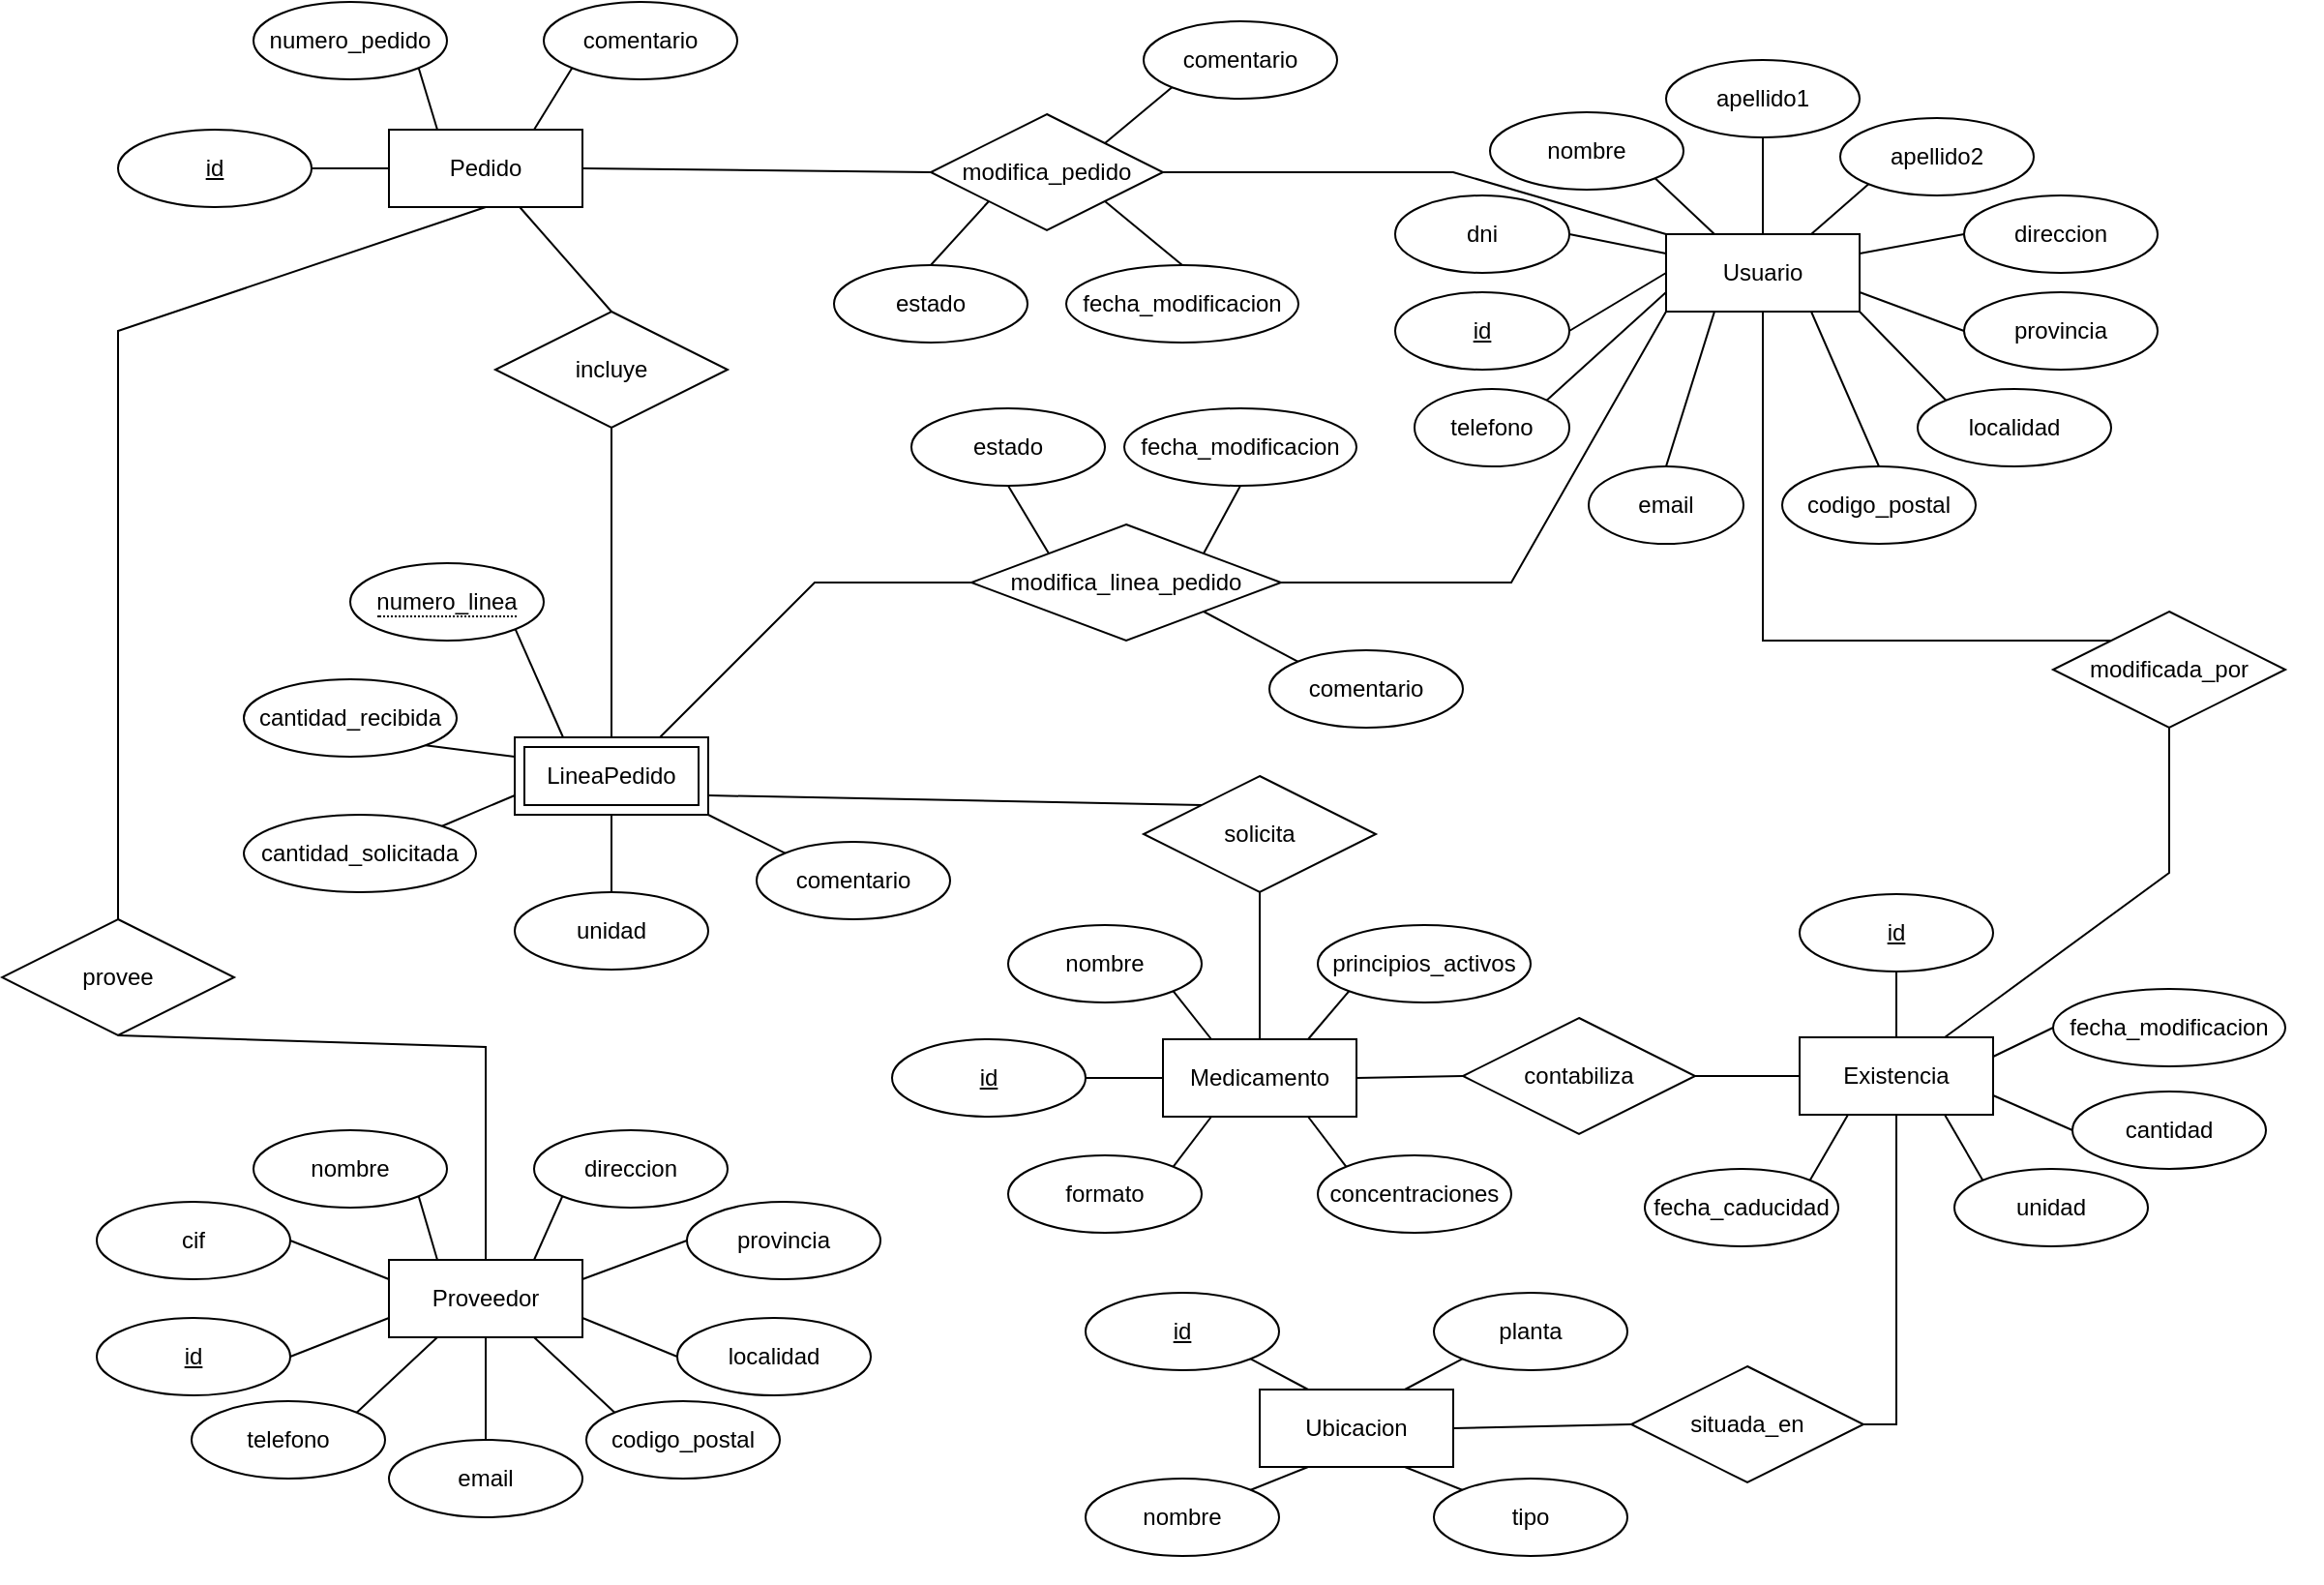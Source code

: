<mxfile version="24.2.1" type="github">
  <diagram id="R2lEEEUBdFMjLlhIrx00" name="Page-1">
    <mxGraphModel dx="2443" dy="684" grid="1" gridSize="10" guides="1" tooltips="1" connect="1" arrows="1" fold="1" page="1" pageScale="1" pageWidth="1169" pageHeight="827" math="0" shadow="0" extFonts="Permanent Marker^https://fonts.googleapis.com/css?family=Permanent+Marker">
      <root>
        <mxCell id="0" />
        <mxCell id="1" parent="0" />
        <mxCell id="CP5bFm40odVV3JDgffe8-56" value="" style="group" parent="1" vertex="1" connectable="0">
          <mxGeometry y="590" width="440" height="210" as="geometry" />
        </mxCell>
        <mxCell id="CP5bFm40odVV3JDgffe8-29" value="Proveedor" style="whiteSpace=wrap;html=1;align=center;" parent="CP5bFm40odVV3JDgffe8-56" vertex="1">
          <mxGeometry x="170" y="70" width="100" height="40" as="geometry" />
        </mxCell>
        <mxCell id="CP5bFm40odVV3JDgffe8-30" value="&lt;div&gt;nombre&lt;/div&gt;" style="ellipse;whiteSpace=wrap;html=1;align=center;" parent="CP5bFm40odVV3JDgffe8-56" vertex="1">
          <mxGeometry x="100" y="3" width="100" height="40" as="geometry" />
        </mxCell>
        <mxCell id="CP5bFm40odVV3JDgffe8-31" value="cif" style="ellipse;whiteSpace=wrap;html=1;align=center;" parent="CP5bFm40odVV3JDgffe8-56" vertex="1">
          <mxGeometry x="19" y="40" width="100" height="40" as="geometry" />
        </mxCell>
        <mxCell id="CP5bFm40odVV3JDgffe8-32" value="id" style="ellipse;whiteSpace=wrap;html=1;align=center;fontStyle=4;" parent="CP5bFm40odVV3JDgffe8-56" vertex="1">
          <mxGeometry x="19" y="100" width="100" height="40" as="geometry" />
        </mxCell>
        <mxCell id="CP5bFm40odVV3JDgffe8-35" value="direccion" style="ellipse;whiteSpace=wrap;html=1;align=center;" parent="CP5bFm40odVV3JDgffe8-56" vertex="1">
          <mxGeometry x="245" y="3" width="100" height="40" as="geometry" />
        </mxCell>
        <mxCell id="CP5bFm40odVV3JDgffe8-36" value="provincia" style="ellipse;whiteSpace=wrap;html=1;align=center;" parent="CP5bFm40odVV3JDgffe8-56" vertex="1">
          <mxGeometry x="324" y="40" width="100" height="40" as="geometry" />
        </mxCell>
        <mxCell id="CP5bFm40odVV3JDgffe8-37" value="localidad" style="ellipse;whiteSpace=wrap;html=1;align=center;" parent="CP5bFm40odVV3JDgffe8-56" vertex="1">
          <mxGeometry x="319" y="100" width="100" height="40" as="geometry" />
        </mxCell>
        <mxCell id="CP5bFm40odVV3JDgffe8-38" value="codigo_postal" style="ellipse;whiteSpace=wrap;html=1;align=center;" parent="CP5bFm40odVV3JDgffe8-56" vertex="1">
          <mxGeometry x="272" y="143" width="100" height="40" as="geometry" />
        </mxCell>
        <mxCell id="CP5bFm40odVV3JDgffe8-39" value="email" style="ellipse;whiteSpace=wrap;html=1;align=center;" parent="CP5bFm40odVV3JDgffe8-56" vertex="1">
          <mxGeometry x="170" y="163" width="100" height="40" as="geometry" />
        </mxCell>
        <mxCell id="CP5bFm40odVV3JDgffe8-40" value="telefono" style="ellipse;whiteSpace=wrap;html=1;align=center;" parent="CP5bFm40odVV3JDgffe8-56" vertex="1">
          <mxGeometry x="68" y="143" width="100" height="40" as="geometry" />
        </mxCell>
        <mxCell id="CP5bFm40odVV3JDgffe8-41" value="" style="endArrow=none;html=1;rounded=0;exitX=1;exitY=0.5;exitDx=0;exitDy=0;entryX=0;entryY=0.75;entryDx=0;entryDy=0;" parent="CP5bFm40odVV3JDgffe8-56" source="CP5bFm40odVV3JDgffe8-32" target="CP5bFm40odVV3JDgffe8-29" edge="1">
          <mxGeometry relative="1" as="geometry">
            <mxPoint x="470" y="110" as="sourcePoint" />
            <mxPoint x="630" y="110" as="targetPoint" />
          </mxGeometry>
        </mxCell>
        <mxCell id="CP5bFm40odVV3JDgffe8-42" value="" style="endArrow=none;html=1;rounded=0;exitX=1;exitY=0.5;exitDx=0;exitDy=0;entryX=0;entryY=0.25;entryDx=0;entryDy=0;" parent="CP5bFm40odVV3JDgffe8-56" source="CP5bFm40odVV3JDgffe8-31" target="CP5bFm40odVV3JDgffe8-29" edge="1">
          <mxGeometry relative="1" as="geometry">
            <mxPoint x="470" y="110" as="sourcePoint" />
            <mxPoint x="630" y="110" as="targetPoint" />
          </mxGeometry>
        </mxCell>
        <mxCell id="CP5bFm40odVV3JDgffe8-43" value="" style="endArrow=none;html=1;rounded=0;exitX=1;exitY=1;exitDx=0;exitDy=0;entryX=0.25;entryY=0;entryDx=0;entryDy=0;" parent="CP5bFm40odVV3JDgffe8-56" source="CP5bFm40odVV3JDgffe8-30" target="CP5bFm40odVV3JDgffe8-29" edge="1">
          <mxGeometry relative="1" as="geometry">
            <mxPoint x="470" y="110" as="sourcePoint" />
            <mxPoint x="630" y="110" as="targetPoint" />
          </mxGeometry>
        </mxCell>
        <mxCell id="CP5bFm40odVV3JDgffe8-46" value="" style="endArrow=none;html=1;rounded=0;exitX=0.75;exitY=0;exitDx=0;exitDy=0;entryX=0;entryY=1;entryDx=0;entryDy=0;" parent="CP5bFm40odVV3JDgffe8-56" source="CP5bFm40odVV3JDgffe8-29" target="CP5bFm40odVV3JDgffe8-35" edge="1">
          <mxGeometry relative="1" as="geometry">
            <mxPoint x="470" y="110" as="sourcePoint" />
            <mxPoint x="630" y="110" as="targetPoint" />
          </mxGeometry>
        </mxCell>
        <mxCell id="CP5bFm40odVV3JDgffe8-47" value="" style="endArrow=none;html=1;rounded=0;exitX=1;exitY=0.25;exitDx=0;exitDy=0;entryX=0;entryY=0.5;entryDx=0;entryDy=0;" parent="CP5bFm40odVV3JDgffe8-56" source="CP5bFm40odVV3JDgffe8-29" target="CP5bFm40odVV3JDgffe8-36" edge="1">
          <mxGeometry relative="1" as="geometry">
            <mxPoint x="470" y="110" as="sourcePoint" />
            <mxPoint x="630" y="110" as="targetPoint" />
          </mxGeometry>
        </mxCell>
        <mxCell id="CP5bFm40odVV3JDgffe8-48" value="" style="endArrow=none;html=1;rounded=0;exitX=1;exitY=0;exitDx=0;exitDy=0;entryX=0.25;entryY=1;entryDx=0;entryDy=0;" parent="CP5bFm40odVV3JDgffe8-56" source="CP5bFm40odVV3JDgffe8-40" target="CP5bFm40odVV3JDgffe8-29" edge="1">
          <mxGeometry relative="1" as="geometry">
            <mxPoint x="470" y="110" as="sourcePoint" />
            <mxPoint x="630" y="110" as="targetPoint" />
          </mxGeometry>
        </mxCell>
        <mxCell id="CP5bFm40odVV3JDgffe8-49" value="" style="endArrow=none;html=1;rounded=0;entryX=0;entryY=0.5;entryDx=0;entryDy=0;exitX=1;exitY=0.75;exitDx=0;exitDy=0;" parent="CP5bFm40odVV3JDgffe8-56" source="CP5bFm40odVV3JDgffe8-29" target="CP5bFm40odVV3JDgffe8-37" edge="1">
          <mxGeometry relative="1" as="geometry">
            <mxPoint x="270" y="140" as="sourcePoint" />
            <mxPoint x="630" y="110" as="targetPoint" />
          </mxGeometry>
        </mxCell>
        <mxCell id="CP5bFm40odVV3JDgffe8-50" value="" style="endArrow=none;html=1;rounded=0;exitX=0.75;exitY=1;exitDx=0;exitDy=0;entryX=0;entryY=0;entryDx=0;entryDy=0;" parent="CP5bFm40odVV3JDgffe8-56" source="CP5bFm40odVV3JDgffe8-29" target="CP5bFm40odVV3JDgffe8-38" edge="1">
          <mxGeometry relative="1" as="geometry">
            <mxPoint x="470" y="110" as="sourcePoint" />
            <mxPoint x="630" y="110" as="targetPoint" />
          </mxGeometry>
        </mxCell>
        <mxCell id="CP5bFm40odVV3JDgffe8-51" value="" style="endArrow=none;html=1;rounded=0;exitX=0.5;exitY=0;exitDx=0;exitDy=0;entryX=0.5;entryY=1;entryDx=0;entryDy=0;" parent="CP5bFm40odVV3JDgffe8-56" source="CP5bFm40odVV3JDgffe8-39" target="CP5bFm40odVV3JDgffe8-29" edge="1">
          <mxGeometry relative="1" as="geometry">
            <mxPoint x="470" y="110" as="sourcePoint" />
            <mxPoint x="630" y="110" as="targetPoint" />
          </mxGeometry>
        </mxCell>
        <mxCell id="CP5bFm40odVV3JDgffe8-53" style="edgeStyle=orthogonalEdgeStyle;rounded=0;orthogonalLoop=1;jettySize=auto;html=1;exitX=0.5;exitY=1;exitDx=0;exitDy=0;" parent="CP5bFm40odVV3JDgffe8-56" source="CP5bFm40odVV3JDgffe8-38" target="CP5bFm40odVV3JDgffe8-38" edge="1">
          <mxGeometry relative="1" as="geometry" />
        </mxCell>
        <mxCell id="CP5bFm40odVV3JDgffe8-57" value="" style="group" parent="1" vertex="1" connectable="0">
          <mxGeometry x="660" y="40" width="440" height="250" as="geometry" />
        </mxCell>
        <mxCell id="CP5bFm40odVV3JDgffe8-1" value="&lt;div&gt;Usuario&lt;/div&gt;" style="whiteSpace=wrap;html=1;align=center;" parent="CP5bFm40odVV3JDgffe8-57" vertex="1">
          <mxGeometry x="170" y="90" width="100" height="40" as="geometry" />
        </mxCell>
        <mxCell id="CP5bFm40odVV3JDgffe8-2" value="&lt;div&gt;nombre&lt;/div&gt;" style="ellipse;whiteSpace=wrap;html=1;align=center;" parent="CP5bFm40odVV3JDgffe8-57" vertex="1">
          <mxGeometry x="79" y="27" width="100" height="40" as="geometry" />
        </mxCell>
        <mxCell id="CP5bFm40odVV3JDgffe8-3" value="dni" style="ellipse;whiteSpace=wrap;html=1;align=center;" parent="CP5bFm40odVV3JDgffe8-57" vertex="1">
          <mxGeometry x="30" y="70" width="90" height="40" as="geometry" />
        </mxCell>
        <mxCell id="CP5bFm40odVV3JDgffe8-4" value="id" style="ellipse;whiteSpace=wrap;html=1;align=center;fontStyle=4;" parent="CP5bFm40odVV3JDgffe8-57" vertex="1">
          <mxGeometry x="30" y="120" width="90" height="40" as="geometry" />
        </mxCell>
        <mxCell id="CP5bFm40odVV3JDgffe8-5" value="&lt;div&gt;apellido1&lt;/div&gt;" style="ellipse;whiteSpace=wrap;html=1;align=center;" parent="CP5bFm40odVV3JDgffe8-57" vertex="1">
          <mxGeometry x="170" width="100" height="40" as="geometry" />
        </mxCell>
        <mxCell id="CP5bFm40odVV3JDgffe8-6" value="apellido2" style="ellipse;whiteSpace=wrap;html=1;align=center;" parent="CP5bFm40odVV3JDgffe8-57" vertex="1">
          <mxGeometry x="260" y="30" width="100" height="40" as="geometry" />
        </mxCell>
        <mxCell id="CP5bFm40odVV3JDgffe8-7" value="direccion" style="ellipse;whiteSpace=wrap;html=1;align=center;" parent="CP5bFm40odVV3JDgffe8-57" vertex="1">
          <mxGeometry x="324" y="70" width="100" height="40" as="geometry" />
        </mxCell>
        <mxCell id="CP5bFm40odVV3JDgffe8-8" value="provincia" style="ellipse;whiteSpace=wrap;html=1;align=center;" parent="CP5bFm40odVV3JDgffe8-57" vertex="1">
          <mxGeometry x="324" y="120" width="100" height="40" as="geometry" />
        </mxCell>
        <mxCell id="CP5bFm40odVV3JDgffe8-9" value="localidad" style="ellipse;whiteSpace=wrap;html=1;align=center;" parent="CP5bFm40odVV3JDgffe8-57" vertex="1">
          <mxGeometry x="300" y="170" width="100" height="40" as="geometry" />
        </mxCell>
        <mxCell id="CP5bFm40odVV3JDgffe8-10" value="codigo_postal" style="ellipse;whiteSpace=wrap;html=1;align=center;" parent="CP5bFm40odVV3JDgffe8-57" vertex="1">
          <mxGeometry x="230" y="210" width="100" height="40" as="geometry" />
        </mxCell>
        <mxCell id="CP5bFm40odVV3JDgffe8-11" value="email" style="ellipse;whiteSpace=wrap;html=1;align=center;" parent="CP5bFm40odVV3JDgffe8-57" vertex="1">
          <mxGeometry x="130" y="210" width="80" height="40" as="geometry" />
        </mxCell>
        <mxCell id="CP5bFm40odVV3JDgffe8-12" value="telefono" style="ellipse;whiteSpace=wrap;html=1;align=center;" parent="CP5bFm40odVV3JDgffe8-57" vertex="1">
          <mxGeometry x="40" y="170" width="80" height="40" as="geometry" />
        </mxCell>
        <mxCell id="CP5bFm40odVV3JDgffe8-14" value="" style="endArrow=none;html=1;rounded=0;exitX=1;exitY=0.5;exitDx=0;exitDy=0;entryX=0;entryY=0.5;entryDx=0;entryDy=0;" parent="CP5bFm40odVV3JDgffe8-57" source="CP5bFm40odVV3JDgffe8-4" target="CP5bFm40odVV3JDgffe8-1" edge="1">
          <mxGeometry relative="1" as="geometry">
            <mxPoint x="470" y="140" as="sourcePoint" />
            <mxPoint x="630" y="140" as="targetPoint" />
          </mxGeometry>
        </mxCell>
        <mxCell id="CP5bFm40odVV3JDgffe8-16" value="" style="endArrow=none;html=1;rounded=0;exitX=1;exitY=0.5;exitDx=0;exitDy=0;entryX=0;entryY=0.25;entryDx=0;entryDy=0;" parent="CP5bFm40odVV3JDgffe8-57" source="CP5bFm40odVV3JDgffe8-3" target="CP5bFm40odVV3JDgffe8-1" edge="1">
          <mxGeometry relative="1" as="geometry">
            <mxPoint x="470" y="140" as="sourcePoint" />
            <mxPoint x="630" y="140" as="targetPoint" />
          </mxGeometry>
        </mxCell>
        <mxCell id="CP5bFm40odVV3JDgffe8-17" value="" style="endArrow=none;html=1;rounded=0;exitX=1;exitY=1;exitDx=0;exitDy=0;entryX=0.25;entryY=0;entryDx=0;entryDy=0;" parent="CP5bFm40odVV3JDgffe8-57" source="CP5bFm40odVV3JDgffe8-2" target="CP5bFm40odVV3JDgffe8-1" edge="1">
          <mxGeometry relative="1" as="geometry">
            <mxPoint x="470" y="140" as="sourcePoint" />
            <mxPoint x="630" y="140" as="targetPoint" />
          </mxGeometry>
        </mxCell>
        <mxCell id="CP5bFm40odVV3JDgffe8-18" value="" style="endArrow=none;html=1;rounded=0;exitX=0.5;exitY=1;exitDx=0;exitDy=0;entryX=0.5;entryY=0;entryDx=0;entryDy=0;" parent="CP5bFm40odVV3JDgffe8-57" source="CP5bFm40odVV3JDgffe8-5" target="CP5bFm40odVV3JDgffe8-1" edge="1">
          <mxGeometry relative="1" as="geometry">
            <mxPoint x="470" y="140" as="sourcePoint" />
            <mxPoint x="630" y="140" as="targetPoint" />
          </mxGeometry>
        </mxCell>
        <mxCell id="CP5bFm40odVV3JDgffe8-19" value="" style="endArrow=none;html=1;rounded=0;exitX=0.75;exitY=0;exitDx=0;exitDy=0;entryX=0;entryY=1;entryDx=0;entryDy=0;" parent="CP5bFm40odVV3JDgffe8-57" source="CP5bFm40odVV3JDgffe8-1" target="CP5bFm40odVV3JDgffe8-6" edge="1">
          <mxGeometry relative="1" as="geometry">
            <mxPoint x="470" y="140" as="sourcePoint" />
            <mxPoint x="630" y="140" as="targetPoint" />
          </mxGeometry>
        </mxCell>
        <mxCell id="CP5bFm40odVV3JDgffe8-20" value="" style="endArrow=none;html=1;rounded=0;exitX=1;exitY=0.25;exitDx=0;exitDy=0;entryX=0;entryY=0.5;entryDx=0;entryDy=0;" parent="CP5bFm40odVV3JDgffe8-57" source="CP5bFm40odVV3JDgffe8-1" target="CP5bFm40odVV3JDgffe8-7" edge="1">
          <mxGeometry relative="1" as="geometry">
            <mxPoint x="470" y="140" as="sourcePoint" />
            <mxPoint x="630" y="140" as="targetPoint" />
          </mxGeometry>
        </mxCell>
        <mxCell id="CP5bFm40odVV3JDgffe8-21" value="" style="endArrow=none;html=1;rounded=0;exitX=1;exitY=0.75;exitDx=0;exitDy=0;entryX=0;entryY=0.5;entryDx=0;entryDy=0;" parent="CP5bFm40odVV3JDgffe8-57" source="CP5bFm40odVV3JDgffe8-1" target="CP5bFm40odVV3JDgffe8-8" edge="1">
          <mxGeometry relative="1" as="geometry">
            <mxPoint x="470" y="140" as="sourcePoint" />
            <mxPoint x="630" y="140" as="targetPoint" />
          </mxGeometry>
        </mxCell>
        <mxCell id="CP5bFm40odVV3JDgffe8-22" value="" style="endArrow=none;html=1;rounded=0;exitX=1;exitY=0;exitDx=0;exitDy=0;entryX=0;entryY=0.75;entryDx=0;entryDy=0;" parent="CP5bFm40odVV3JDgffe8-57" source="CP5bFm40odVV3JDgffe8-12" target="CP5bFm40odVV3JDgffe8-1" edge="1">
          <mxGeometry relative="1" as="geometry">
            <mxPoint x="470" y="140" as="sourcePoint" />
            <mxPoint x="630" y="140" as="targetPoint" />
          </mxGeometry>
        </mxCell>
        <mxCell id="CP5bFm40odVV3JDgffe8-23" value="" style="endArrow=none;html=1;rounded=0;entryX=0;entryY=0;entryDx=0;entryDy=0;exitX=1;exitY=1;exitDx=0;exitDy=0;" parent="CP5bFm40odVV3JDgffe8-57" source="CP5bFm40odVV3JDgffe8-1" target="CP5bFm40odVV3JDgffe8-9" edge="1">
          <mxGeometry relative="1" as="geometry">
            <mxPoint x="270" y="170" as="sourcePoint" />
            <mxPoint x="630" y="140" as="targetPoint" />
          </mxGeometry>
        </mxCell>
        <mxCell id="CP5bFm40odVV3JDgffe8-24" value="" style="endArrow=none;html=1;rounded=0;exitX=0.75;exitY=1;exitDx=0;exitDy=0;entryX=0.5;entryY=0;entryDx=0;entryDy=0;" parent="CP5bFm40odVV3JDgffe8-57" source="CP5bFm40odVV3JDgffe8-1" target="CP5bFm40odVV3JDgffe8-10" edge="1">
          <mxGeometry relative="1" as="geometry">
            <mxPoint x="470" y="140" as="sourcePoint" />
            <mxPoint x="630" y="140" as="targetPoint" />
          </mxGeometry>
        </mxCell>
        <mxCell id="CP5bFm40odVV3JDgffe8-25" value="" style="endArrow=none;html=1;rounded=0;exitX=0.5;exitY=0;exitDx=0;exitDy=0;entryX=0.25;entryY=1;entryDx=0;entryDy=0;" parent="CP5bFm40odVV3JDgffe8-57" source="CP5bFm40odVV3JDgffe8-11" target="CP5bFm40odVV3JDgffe8-1" edge="1">
          <mxGeometry relative="1" as="geometry">
            <mxPoint x="470" y="140" as="sourcePoint" />
            <mxPoint x="630" y="140" as="targetPoint" />
          </mxGeometry>
        </mxCell>
        <mxCell id="CP5bFm40odVV3JDgffe8-67" value="" style="group" parent="1" vertex="1" connectable="0">
          <mxGeometry x="510" y="677" width="330" height="150" as="geometry" />
        </mxCell>
        <mxCell id="CP5bFm40odVV3JDgffe8-55" value="Ubicacion" style="whiteSpace=wrap;html=1;align=center;" parent="CP5bFm40odVV3JDgffe8-67" vertex="1">
          <mxGeometry x="110" y="50" width="100" height="40" as="geometry" />
        </mxCell>
        <mxCell id="CP5bFm40odVV3JDgffe8-58" value="id" style="ellipse;whiteSpace=wrap;html=1;align=center;fontStyle=4;" parent="CP5bFm40odVV3JDgffe8-67" vertex="1">
          <mxGeometry x="20" width="100" height="40" as="geometry" />
        </mxCell>
        <mxCell id="CP5bFm40odVV3JDgffe8-59" value="nombre" style="ellipse;whiteSpace=wrap;html=1;align=center;" parent="CP5bFm40odVV3JDgffe8-67" vertex="1">
          <mxGeometry x="20" y="96" width="100" height="40" as="geometry" />
        </mxCell>
        <mxCell id="CP5bFm40odVV3JDgffe8-60" value="planta" style="ellipse;whiteSpace=wrap;html=1;align=center;" parent="CP5bFm40odVV3JDgffe8-67" vertex="1">
          <mxGeometry x="200" width="100" height="40" as="geometry" />
        </mxCell>
        <mxCell id="CP5bFm40odVV3JDgffe8-61" value="tipo" style="ellipse;whiteSpace=wrap;html=1;align=center;" parent="CP5bFm40odVV3JDgffe8-67" vertex="1">
          <mxGeometry x="200" y="96" width="100" height="40" as="geometry" />
        </mxCell>
        <mxCell id="CP5bFm40odVV3JDgffe8-62" value="" style="endArrow=none;html=1;rounded=0;exitX=0;exitY=1;exitDx=0;exitDy=0;entryX=0.75;entryY=0;entryDx=0;entryDy=0;" parent="CP5bFm40odVV3JDgffe8-67" source="CP5bFm40odVV3JDgffe8-60" target="CP5bFm40odVV3JDgffe8-55" edge="1">
          <mxGeometry relative="1" as="geometry">
            <mxPoint x="440" y="-130" as="sourcePoint" />
            <mxPoint x="600" y="-130" as="targetPoint" />
          </mxGeometry>
        </mxCell>
        <mxCell id="CP5bFm40odVV3JDgffe8-63" value="" style="endArrow=none;html=1;rounded=0;exitX=1;exitY=1;exitDx=0;exitDy=0;entryX=0.25;entryY=0;entryDx=0;entryDy=0;" parent="CP5bFm40odVV3JDgffe8-67" source="CP5bFm40odVV3JDgffe8-58" target="CP5bFm40odVV3JDgffe8-55" edge="1">
          <mxGeometry relative="1" as="geometry">
            <mxPoint x="440" y="-130" as="sourcePoint" />
            <mxPoint x="600" y="-130" as="targetPoint" />
          </mxGeometry>
        </mxCell>
        <mxCell id="CP5bFm40odVV3JDgffe8-64" value="" style="endArrow=none;html=1;rounded=0;exitX=0.75;exitY=1;exitDx=0;exitDy=0;entryX=0;entryY=0;entryDx=0;entryDy=0;" parent="CP5bFm40odVV3JDgffe8-67" source="CP5bFm40odVV3JDgffe8-55" target="CP5bFm40odVV3JDgffe8-61" edge="1">
          <mxGeometry relative="1" as="geometry">
            <mxPoint x="440" y="-130" as="sourcePoint" />
            <mxPoint x="600" y="-130" as="targetPoint" />
          </mxGeometry>
        </mxCell>
        <mxCell id="CP5bFm40odVV3JDgffe8-65" value="" style="endArrow=none;html=1;rounded=0;exitX=0.25;exitY=1;exitDx=0;exitDy=0;entryX=1;entryY=0;entryDx=0;entryDy=0;" parent="CP5bFm40odVV3JDgffe8-67" source="CP5bFm40odVV3JDgffe8-55" target="CP5bFm40odVV3JDgffe8-59" edge="1">
          <mxGeometry relative="1" as="geometry">
            <mxPoint x="440" y="-130" as="sourcePoint" />
            <mxPoint x="600" y="-130" as="targetPoint" />
          </mxGeometry>
        </mxCell>
        <mxCell id="CP5bFm40odVV3JDgffe8-80" value="" style="group" parent="1" vertex="1" connectable="0">
          <mxGeometry x="410" y="484" width="360" height="162" as="geometry" />
        </mxCell>
        <mxCell id="CP5bFm40odVV3JDgffe8-68" value="Medicamento" style="whiteSpace=wrap;html=1;align=center;" parent="CP5bFm40odVV3JDgffe8-80" vertex="1">
          <mxGeometry x="160" y="62" width="100" height="40" as="geometry" />
        </mxCell>
        <mxCell id="CP5bFm40odVV3JDgffe8-69" value="nombre" style="ellipse;whiteSpace=wrap;html=1;align=center;" parent="CP5bFm40odVV3JDgffe8-80" vertex="1">
          <mxGeometry x="80" y="3" width="100" height="40" as="geometry" />
        </mxCell>
        <mxCell id="CP5bFm40odVV3JDgffe8-70" value="&lt;div&gt;principios_activos&lt;/div&gt;" style="ellipse;whiteSpace=wrap;html=1;align=center;" parent="CP5bFm40odVV3JDgffe8-80" vertex="1">
          <mxGeometry x="240" y="3" width="110" height="40" as="geometry" />
        </mxCell>
        <mxCell id="CP5bFm40odVV3JDgffe8-71" value="concentraciones" style="ellipse;whiteSpace=wrap;html=1;align=center;" parent="CP5bFm40odVV3JDgffe8-80" vertex="1">
          <mxGeometry x="240" y="122" width="100" height="40" as="geometry" />
        </mxCell>
        <mxCell id="CP5bFm40odVV3JDgffe8-72" value="formato" style="ellipse;whiteSpace=wrap;html=1;align=center;" parent="CP5bFm40odVV3JDgffe8-80" vertex="1">
          <mxGeometry x="80" y="122" width="100" height="40" as="geometry" />
        </mxCell>
        <mxCell id="CP5bFm40odVV3JDgffe8-73" value="id" style="ellipse;whiteSpace=wrap;html=1;align=center;fontStyle=4;" parent="CP5bFm40odVV3JDgffe8-80" vertex="1">
          <mxGeometry x="20" y="62" width="100" height="40" as="geometry" />
        </mxCell>
        <mxCell id="CP5bFm40odVV3JDgffe8-74" value="" style="endArrow=none;html=1;rounded=0;exitX=1;exitY=0.5;exitDx=0;exitDy=0;entryX=0;entryY=0.5;entryDx=0;entryDy=0;" parent="CP5bFm40odVV3JDgffe8-80" source="CP5bFm40odVV3JDgffe8-73" target="CP5bFm40odVV3JDgffe8-68" edge="1">
          <mxGeometry relative="1" as="geometry">
            <mxPoint x="450" y="-8" as="sourcePoint" />
            <mxPoint x="610" y="-8" as="targetPoint" />
          </mxGeometry>
        </mxCell>
        <mxCell id="CP5bFm40odVV3JDgffe8-75" value="" style="endArrow=none;html=1;rounded=0;exitX=1;exitY=1;exitDx=0;exitDy=0;entryX=0.25;entryY=0;entryDx=0;entryDy=0;" parent="CP5bFm40odVV3JDgffe8-80" source="CP5bFm40odVV3JDgffe8-69" target="CP5bFm40odVV3JDgffe8-68" edge="1">
          <mxGeometry relative="1" as="geometry">
            <mxPoint x="450" y="-8" as="sourcePoint" />
            <mxPoint x="610" y="-8" as="targetPoint" />
          </mxGeometry>
        </mxCell>
        <mxCell id="CP5bFm40odVV3JDgffe8-76" value="" style="endArrow=none;html=1;rounded=0;exitX=0;exitY=1;exitDx=0;exitDy=0;entryX=0.75;entryY=0;entryDx=0;entryDy=0;" parent="CP5bFm40odVV3JDgffe8-80" source="CP5bFm40odVV3JDgffe8-70" target="CP5bFm40odVV3JDgffe8-68" edge="1">
          <mxGeometry relative="1" as="geometry">
            <mxPoint x="450" y="-8" as="sourcePoint" />
            <mxPoint x="610" y="-8" as="targetPoint" />
          </mxGeometry>
        </mxCell>
        <mxCell id="CP5bFm40odVV3JDgffe8-77" value="" style="endArrow=none;html=1;rounded=0;entryX=0;entryY=0;entryDx=0;entryDy=0;exitX=0.75;exitY=1;exitDx=0;exitDy=0;" parent="CP5bFm40odVV3JDgffe8-80" source="CP5bFm40odVV3JDgffe8-68" target="CP5bFm40odVV3JDgffe8-71" edge="1">
          <mxGeometry relative="1" as="geometry">
            <mxPoint x="450" y="-8" as="sourcePoint" />
            <mxPoint x="610" y="-8" as="targetPoint" />
          </mxGeometry>
        </mxCell>
        <mxCell id="CP5bFm40odVV3JDgffe8-78" value="" style="endArrow=none;html=1;rounded=0;exitX=1;exitY=0;exitDx=0;exitDy=0;entryX=0.25;entryY=1;entryDx=0;entryDy=0;" parent="CP5bFm40odVV3JDgffe8-80" source="CP5bFm40odVV3JDgffe8-72" target="CP5bFm40odVV3JDgffe8-68" edge="1">
          <mxGeometry relative="1" as="geometry">
            <mxPoint x="450" y="-8" as="sourcePoint" />
            <mxPoint x="610" y="-8" as="targetPoint" />
          </mxGeometry>
        </mxCell>
        <mxCell id="CP5bFm40odVV3JDgffe8-92" value="contabiliza" style="shape=rhombus;perimeter=rhombusPerimeter;whiteSpace=wrap;html=1;align=center;" parent="1" vertex="1">
          <mxGeometry x="725" y="535" width="120" height="60" as="geometry" />
        </mxCell>
        <mxCell id="CP5bFm40odVV3JDgffe8-93" value="" style="group" parent="1" vertex="1" connectable="0">
          <mxGeometry x="819" y="455" width="350" height="220" as="geometry" />
        </mxCell>
        <mxCell id="CP5bFm40odVV3JDgffe8-81" value="&lt;div&gt;Existencia&lt;/div&gt;" style="whiteSpace=wrap;html=1;align=center;" parent="CP5bFm40odVV3JDgffe8-93" vertex="1">
          <mxGeometry x="80" y="90" width="100" height="40" as="geometry" />
        </mxCell>
        <mxCell id="CP5bFm40odVV3JDgffe8-82" value="id" style="ellipse;whiteSpace=wrap;html=1;align=center;fontStyle=4;" parent="CP5bFm40odVV3JDgffe8-93" vertex="1">
          <mxGeometry x="80" y="16" width="100" height="40" as="geometry" />
        </mxCell>
        <mxCell id="CP5bFm40odVV3JDgffe8-83" value="fecha_modificacion" style="ellipse;whiteSpace=wrap;html=1;align=center;" parent="CP5bFm40odVV3JDgffe8-93" vertex="1">
          <mxGeometry x="211" y="65" width="120" height="40" as="geometry" />
        </mxCell>
        <mxCell id="CP5bFm40odVV3JDgffe8-84" value="cantidad" style="ellipse;whiteSpace=wrap;html=1;align=center;" parent="CP5bFm40odVV3JDgffe8-93" vertex="1">
          <mxGeometry x="221" y="118" width="100" height="40" as="geometry" />
        </mxCell>
        <mxCell id="CP5bFm40odVV3JDgffe8-85" value="unidad" style="ellipse;whiteSpace=wrap;html=1;align=center;" parent="CP5bFm40odVV3JDgffe8-93" vertex="1">
          <mxGeometry x="160" y="158" width="100" height="40" as="geometry" />
        </mxCell>
        <mxCell id="CP5bFm40odVV3JDgffe8-86" value="fecha_caducidad" style="ellipse;whiteSpace=wrap;html=1;align=center;" parent="CP5bFm40odVV3JDgffe8-93" vertex="1">
          <mxGeometry y="158" width="100" height="40" as="geometry" />
        </mxCell>
        <mxCell id="CP5bFm40odVV3JDgffe8-87" value="" style="endArrow=none;html=1;rounded=0;entryX=0.5;entryY=0;entryDx=0;entryDy=0;exitX=0.5;exitY=1;exitDx=0;exitDy=0;" parent="CP5bFm40odVV3JDgffe8-93" source="CP5bFm40odVV3JDgffe8-82" target="CP5bFm40odVV3JDgffe8-81" edge="1">
          <mxGeometry relative="1" as="geometry">
            <mxPoint x="30" y="50" as="sourcePoint" />
            <mxPoint x="190" y="50" as="targetPoint" />
          </mxGeometry>
        </mxCell>
        <mxCell id="CP5bFm40odVV3JDgffe8-88" value="" style="endArrow=none;html=1;rounded=0;entryX=0;entryY=0.5;entryDx=0;entryDy=0;exitX=1;exitY=0.25;exitDx=0;exitDy=0;" parent="CP5bFm40odVV3JDgffe8-93" source="CP5bFm40odVV3JDgffe8-81" target="CP5bFm40odVV3JDgffe8-83" edge="1">
          <mxGeometry relative="1" as="geometry">
            <mxPoint x="30" y="50" as="sourcePoint" />
            <mxPoint x="190" y="50" as="targetPoint" />
          </mxGeometry>
        </mxCell>
        <mxCell id="CP5bFm40odVV3JDgffe8-89" value="" style="endArrow=none;html=1;rounded=0;entryX=0;entryY=0.5;entryDx=0;entryDy=0;exitX=1;exitY=0.75;exitDx=0;exitDy=0;" parent="CP5bFm40odVV3JDgffe8-93" source="CP5bFm40odVV3JDgffe8-81" target="CP5bFm40odVV3JDgffe8-84" edge="1">
          <mxGeometry relative="1" as="geometry">
            <mxPoint x="30" y="50" as="sourcePoint" />
            <mxPoint x="190" y="50" as="targetPoint" />
          </mxGeometry>
        </mxCell>
        <mxCell id="CP5bFm40odVV3JDgffe8-90" value="" style="endArrow=none;html=1;rounded=0;entryX=0.25;entryY=1;entryDx=0;entryDy=0;exitX=1;exitY=0;exitDx=0;exitDy=0;" parent="CP5bFm40odVV3JDgffe8-93" source="CP5bFm40odVV3JDgffe8-86" target="CP5bFm40odVV3JDgffe8-81" edge="1">
          <mxGeometry relative="1" as="geometry">
            <mxPoint x="30" y="50" as="sourcePoint" />
            <mxPoint x="190" y="50" as="targetPoint" />
          </mxGeometry>
        </mxCell>
        <mxCell id="CP5bFm40odVV3JDgffe8-91" value="" style="endArrow=none;html=1;rounded=0;entryX=0;entryY=0;entryDx=0;entryDy=0;exitX=0.75;exitY=1;exitDx=0;exitDy=0;" parent="CP5bFm40odVV3JDgffe8-93" source="CP5bFm40odVV3JDgffe8-81" target="CP5bFm40odVV3JDgffe8-85" edge="1">
          <mxGeometry relative="1" as="geometry">
            <mxPoint x="30" y="50" as="sourcePoint" />
            <mxPoint x="190" y="50" as="targetPoint" />
          </mxGeometry>
        </mxCell>
        <mxCell id="CP5bFm40odVV3JDgffe8-94" value="situada_en" style="shape=rhombus;perimeter=rhombusPerimeter;whiteSpace=wrap;html=1;align=center;" parent="1" vertex="1">
          <mxGeometry x="812" y="715" width="120" height="60" as="geometry" />
        </mxCell>
        <mxCell id="CP5bFm40odVV3JDgffe8-95" value="" style="endArrow=none;html=1;rounded=0;entryX=0.5;entryY=1;entryDx=0;entryDy=0;exitX=1;exitY=0.5;exitDx=0;exitDy=0;" parent="1" source="CP5bFm40odVV3JDgffe8-94" target="CP5bFm40odVV3JDgffe8-81" edge="1">
          <mxGeometry relative="1" as="geometry">
            <mxPoint x="790" y="525" as="sourcePoint" />
            <mxPoint x="950" y="525" as="targetPoint" />
            <Array as="points">
              <mxPoint x="949" y="745" />
            </Array>
          </mxGeometry>
        </mxCell>
        <mxCell id="CP5bFm40odVV3JDgffe8-96" value="" style="endArrow=none;html=1;rounded=0;entryX=0;entryY=0.5;entryDx=0;entryDy=0;exitX=1;exitY=0.5;exitDx=0;exitDy=0;" parent="1" source="CP5bFm40odVV3JDgffe8-68" target="CP5bFm40odVV3JDgffe8-92" edge="1">
          <mxGeometry relative="1" as="geometry">
            <mxPoint x="790" y="595" as="sourcePoint" />
            <mxPoint x="950" y="595" as="targetPoint" />
          </mxGeometry>
        </mxCell>
        <mxCell id="CP5bFm40odVV3JDgffe8-97" value="" style="endArrow=none;html=1;rounded=0;entryX=0;entryY=0.5;entryDx=0;entryDy=0;exitX=1;exitY=0.5;exitDx=0;exitDy=0;" parent="1" source="CP5bFm40odVV3JDgffe8-92" target="CP5bFm40odVV3JDgffe8-81" edge="1">
          <mxGeometry relative="1" as="geometry">
            <mxPoint x="790" y="525" as="sourcePoint" />
            <mxPoint x="950" y="525" as="targetPoint" />
          </mxGeometry>
        </mxCell>
        <mxCell id="CP5bFm40odVV3JDgffe8-98" value="" style="endArrow=none;html=1;rounded=0;entryX=0;entryY=0.5;entryDx=0;entryDy=0;exitX=1;exitY=0.5;exitDx=0;exitDy=0;" parent="1" source="CP5bFm40odVV3JDgffe8-55" target="CP5bFm40odVV3JDgffe8-94" edge="1">
          <mxGeometry relative="1" as="geometry">
            <mxPoint x="790" y="525" as="sourcePoint" />
            <mxPoint x="950" y="525" as="targetPoint" />
          </mxGeometry>
        </mxCell>
        <mxCell id="CP5bFm40odVV3JDgffe8-99" value="modificada_por" style="shape=rhombus;perimeter=rhombusPerimeter;whiteSpace=wrap;html=1;align=center;" parent="1" vertex="1">
          <mxGeometry x="1030" y="325" width="120" height="60" as="geometry" />
        </mxCell>
        <mxCell id="CP5bFm40odVV3JDgffe8-100" value="" style="endArrow=none;html=1;rounded=0;exitX=0.5;exitY=1;exitDx=0;exitDy=0;entryX=0.75;entryY=0;entryDx=0;entryDy=0;" parent="1" source="CP5bFm40odVV3JDgffe8-99" target="CP5bFm40odVV3JDgffe8-81" edge="1">
          <mxGeometry relative="1" as="geometry">
            <mxPoint x="790" y="445" as="sourcePoint" />
            <mxPoint x="950" y="445" as="targetPoint" />
            <Array as="points">
              <mxPoint x="1090" y="460" />
            </Array>
          </mxGeometry>
        </mxCell>
        <mxCell id="CP5bFm40odVV3JDgffe8-101" value="" style="endArrow=none;html=1;rounded=0;exitX=0.5;exitY=1;exitDx=0;exitDy=0;entryX=0;entryY=0;entryDx=0;entryDy=0;" parent="1" source="CP5bFm40odVV3JDgffe8-1" target="CP5bFm40odVV3JDgffe8-99" edge="1">
          <mxGeometry relative="1" as="geometry">
            <mxPoint x="790" y="445" as="sourcePoint" />
            <mxPoint x="1050" y="340" as="targetPoint" />
            <Array as="points">
              <mxPoint x="880" y="340" />
            </Array>
          </mxGeometry>
        </mxCell>
        <mxCell id="568d3hFSJ9wJe04LRry_-12" value="provee" style="shape=rhombus;perimeter=rhombusPerimeter;whiteSpace=wrap;html=1;align=center;" parent="1" vertex="1">
          <mxGeometry x="-30" y="484" width="120" height="60" as="geometry" />
        </mxCell>
        <mxCell id="568d3hFSJ9wJe04LRry_-13" value="" style="endArrow=none;html=1;rounded=0;exitX=0.5;exitY=1;exitDx=0;exitDy=0;entryX=0.5;entryY=0;entryDx=0;entryDy=0;" parent="1" source="568d3hFSJ9wJe04LRry_-2" target="568d3hFSJ9wJe04LRry_-12" edge="1">
          <mxGeometry relative="1" as="geometry">
            <mxPoint x="500" y="410" as="sourcePoint" />
            <mxPoint x="660" y="410" as="targetPoint" />
            <Array as="points">
              <mxPoint x="30" y="180" />
            </Array>
          </mxGeometry>
        </mxCell>
        <mxCell id="568d3hFSJ9wJe04LRry_-14" value="" style="endArrow=none;html=1;rounded=0;exitX=0.5;exitY=0;exitDx=0;exitDy=0;entryX=0.5;entryY=1;entryDx=0;entryDy=0;" parent="1" source="CP5bFm40odVV3JDgffe8-29" target="568d3hFSJ9wJe04LRry_-12" edge="1">
          <mxGeometry relative="1" as="geometry">
            <mxPoint x="500" y="480" as="sourcePoint" />
            <mxPoint x="660" y="480" as="targetPoint" />
            <Array as="points">
              <mxPoint x="220" y="550" />
            </Array>
          </mxGeometry>
        </mxCell>
        <mxCell id="568d3hFSJ9wJe04LRry_-15" value="modifica_pedido" style="shape=rhombus;perimeter=rhombusPerimeter;whiteSpace=wrap;html=1;align=center;" parent="1" vertex="1">
          <mxGeometry x="450" y="68" width="120" height="60" as="geometry" />
        </mxCell>
        <mxCell id="568d3hFSJ9wJe04LRry_-16" value="" style="endArrow=none;html=1;rounded=0;entryX=0;entryY=0;entryDx=0;entryDy=0;exitX=1;exitY=0.5;exitDx=0;exitDy=0;" parent="1" source="568d3hFSJ9wJe04LRry_-15" target="CP5bFm40odVV3JDgffe8-1" edge="1">
          <mxGeometry relative="1" as="geometry">
            <mxPoint x="500" y="330" as="sourcePoint" />
            <mxPoint x="660" y="330" as="targetPoint" />
            <Array as="points">
              <mxPoint x="720" y="98" />
            </Array>
          </mxGeometry>
        </mxCell>
        <mxCell id="568d3hFSJ9wJe04LRry_-17" value="" style="endArrow=none;html=1;rounded=0;entryX=0;entryY=0.5;entryDx=0;entryDy=0;exitX=1;exitY=0.5;exitDx=0;exitDy=0;" parent="1" source="568d3hFSJ9wJe04LRry_-2" target="568d3hFSJ9wJe04LRry_-15" edge="1">
          <mxGeometry relative="1" as="geometry">
            <mxPoint x="500" y="330" as="sourcePoint" />
            <mxPoint x="660" y="330" as="targetPoint" />
            <Array as="points" />
          </mxGeometry>
        </mxCell>
        <mxCell id="568d3hFSJ9wJe04LRry_-27" value="" style="group" parent="1" vertex="1" connectable="0">
          <mxGeometry x="30" y="10" width="320" height="106" as="geometry" />
        </mxCell>
        <mxCell id="568d3hFSJ9wJe04LRry_-5" value="comentario" style="ellipse;whiteSpace=wrap;html=1;align=center;" parent="568d3hFSJ9wJe04LRry_-27" vertex="1">
          <mxGeometry x="220" width="100" height="40" as="geometry" />
        </mxCell>
        <mxCell id="568d3hFSJ9wJe04LRry_-8" value="" style="endArrow=none;html=1;rounded=0;exitX=0.75;exitY=0;exitDx=0;exitDy=0;entryX=0;entryY=1;entryDx=0;entryDy=0;" parent="568d3hFSJ9wJe04LRry_-27" source="568d3hFSJ9wJe04LRry_-2" target="568d3hFSJ9wJe04LRry_-5" edge="1">
          <mxGeometry relative="1" as="geometry">
            <mxPoint x="470" y="40" as="sourcePoint" />
            <mxPoint x="630" y="40" as="targetPoint" />
          </mxGeometry>
        </mxCell>
        <mxCell id="568d3hFSJ9wJe04LRry_-4" value="numero_pedido" style="ellipse;whiteSpace=wrap;html=1;align=center;" parent="568d3hFSJ9wJe04LRry_-27" vertex="1">
          <mxGeometry x="70" width="100" height="40" as="geometry" />
        </mxCell>
        <mxCell id="568d3hFSJ9wJe04LRry_-7" value="" style="endArrow=none;html=1;rounded=0;exitX=1;exitY=1;exitDx=0;exitDy=0;entryX=0.25;entryY=0;entryDx=0;entryDy=0;" parent="568d3hFSJ9wJe04LRry_-27" source="568d3hFSJ9wJe04LRry_-4" target="568d3hFSJ9wJe04LRry_-2" edge="1">
          <mxGeometry relative="1" as="geometry">
            <mxPoint x="490" y="36" as="sourcePoint" />
            <mxPoint x="650" y="36" as="targetPoint" />
          </mxGeometry>
        </mxCell>
        <mxCell id="568d3hFSJ9wJe04LRry_-2" value="Pedido" style="whiteSpace=wrap;html=1;align=center;" parent="568d3hFSJ9wJe04LRry_-27" vertex="1">
          <mxGeometry x="140" y="66" width="100" height="40" as="geometry" />
        </mxCell>
        <mxCell id="568d3hFSJ9wJe04LRry_-3" value="id" style="ellipse;whiteSpace=wrap;html=1;align=center;fontStyle=4;" parent="568d3hFSJ9wJe04LRry_-27" vertex="1">
          <mxGeometry y="66" width="100" height="40" as="geometry" />
        </mxCell>
        <mxCell id="568d3hFSJ9wJe04LRry_-6" value="" style="endArrow=none;html=1;rounded=0;entryX=0;entryY=0.5;entryDx=0;entryDy=0;exitX=1;exitY=0.5;exitDx=0;exitDy=0;" parent="568d3hFSJ9wJe04LRry_-27" source="568d3hFSJ9wJe04LRry_-3" target="568d3hFSJ9wJe04LRry_-2" edge="1">
          <mxGeometry relative="1" as="geometry">
            <mxPoint x="470" y="36" as="sourcePoint" />
            <mxPoint x="630" y="36" as="targetPoint" />
          </mxGeometry>
        </mxCell>
        <mxCell id="568d3hFSJ9wJe04LRry_-31" value="incluye" style="shape=rhombus;perimeter=rhombusPerimeter;whiteSpace=wrap;html=1;align=center;" parent="1" vertex="1">
          <mxGeometry x="225" y="170" width="120" height="60" as="geometry" />
        </mxCell>
        <mxCell id="568d3hFSJ9wJe04LRry_-32" value="&lt;div&gt;solicita&lt;/div&gt;" style="shape=rhombus;perimeter=rhombusPerimeter;whiteSpace=wrap;html=1;align=center;" parent="1" vertex="1">
          <mxGeometry x="560" y="410" width="120" height="60" as="geometry" />
        </mxCell>
        <mxCell id="568d3hFSJ9wJe04LRry_-33" value="" style="endArrow=none;html=1;rounded=0;exitX=0.5;exitY=0;exitDx=0;exitDy=0;" parent="1" source="568d3hFSJ9wJe04LRry_-31" target="568d3hFSJ9wJe04LRry_-2" edge="1">
          <mxGeometry relative="1" as="geometry">
            <mxPoint x="500" y="390" as="sourcePoint" />
            <mxPoint x="660" y="390" as="targetPoint" />
          </mxGeometry>
        </mxCell>
        <mxCell id="568d3hFSJ9wJe04LRry_-34" value="" style="endArrow=none;html=1;rounded=0;exitX=0.5;exitY=1;exitDx=0;exitDy=0;entryX=0.5;entryY=0;entryDx=0;entryDy=0;" parent="1" source="568d3hFSJ9wJe04LRry_-31" target="568d3hFSJ9wJe04LRry_-29" edge="1">
          <mxGeometry relative="1" as="geometry">
            <mxPoint x="500" y="390" as="sourcePoint" />
            <mxPoint x="660" y="390" as="targetPoint" />
          </mxGeometry>
        </mxCell>
        <mxCell id="4ajaXHsvVtUvn-_YyJ9y-5" value="" style="endArrow=none;html=1;rounded=0;exitX=1;exitY=0.75;exitDx=0;exitDy=0;entryX=0;entryY=0;entryDx=0;entryDy=0;" edge="1" parent="1" source="568d3hFSJ9wJe04LRry_-29" target="568d3hFSJ9wJe04LRry_-32">
          <mxGeometry relative="1" as="geometry">
            <mxPoint x="500" y="390" as="sourcePoint" />
            <mxPoint x="660" y="390" as="targetPoint" />
          </mxGeometry>
        </mxCell>
        <mxCell id="4ajaXHsvVtUvn-_YyJ9y-6" value="" style="endArrow=none;html=1;rounded=0;entryX=0.5;entryY=0;entryDx=0;entryDy=0;exitX=0.5;exitY=1;exitDx=0;exitDy=0;" edge="1" parent="1" source="568d3hFSJ9wJe04LRry_-32" target="CP5bFm40odVV3JDgffe8-68">
          <mxGeometry relative="1" as="geometry">
            <mxPoint x="500" y="460" as="sourcePoint" />
            <mxPoint x="660" y="460" as="targetPoint" />
          </mxGeometry>
        </mxCell>
        <mxCell id="4ajaXHsvVtUvn-_YyJ9y-7" value="modifica_linea_pedido" style="shape=rhombus;perimeter=rhombusPerimeter;whiteSpace=wrap;html=1;align=center;" vertex="1" parent="1">
          <mxGeometry x="471" y="280" width="160" height="60" as="geometry" />
        </mxCell>
        <mxCell id="4ajaXHsvVtUvn-_YyJ9y-8" value="" style="group" vertex="1" connectable="0" parent="1">
          <mxGeometry x="95" y="310" width="390" height="200" as="geometry" />
        </mxCell>
        <mxCell id="568d3hFSJ9wJe04LRry_-29" value="LineaPedido" style="shape=ext;margin=3;double=1;whiteSpace=wrap;html=1;align=center;" parent="4ajaXHsvVtUvn-_YyJ9y-8" vertex="1">
          <mxGeometry x="140" y="80" width="100" height="40" as="geometry" />
        </mxCell>
        <mxCell id="568d3hFSJ9wJe04LRry_-30" value="&lt;span style=&quot;border-bottom: 1px dotted&quot;&gt;numero_linea&lt;br&gt;&lt;/span&gt;" style="ellipse;whiteSpace=wrap;html=1;align=center;" parent="4ajaXHsvVtUvn-_YyJ9y-8" vertex="1">
          <mxGeometry x="55" y="-10" width="100" height="40" as="geometry" />
        </mxCell>
        <mxCell id="568d3hFSJ9wJe04LRry_-37" value="cantidad_solicitada" style="ellipse;whiteSpace=wrap;html=1;align=center;" parent="4ajaXHsvVtUvn-_YyJ9y-8" vertex="1">
          <mxGeometry y="120" width="120" height="40" as="geometry" />
        </mxCell>
        <mxCell id="568d3hFSJ9wJe04LRry_-38" value="unidad" style="ellipse;whiteSpace=wrap;html=1;align=center;" parent="4ajaXHsvVtUvn-_YyJ9y-8" vertex="1">
          <mxGeometry x="140" y="160" width="100" height="40" as="geometry" />
        </mxCell>
        <mxCell id="568d3hFSJ9wJe04LRry_-39" value="comentario" style="ellipse;whiteSpace=wrap;html=1;align=center;" parent="4ajaXHsvVtUvn-_YyJ9y-8" vertex="1">
          <mxGeometry x="265" y="134" width="100" height="40" as="geometry" />
        </mxCell>
        <mxCell id="568d3hFSJ9wJe04LRry_-40" value="cantidad_recibida" style="ellipse;whiteSpace=wrap;html=1;align=center;" parent="4ajaXHsvVtUvn-_YyJ9y-8" vertex="1">
          <mxGeometry y="50" width="110" height="40" as="geometry" />
        </mxCell>
        <mxCell id="4ajaXHsvVtUvn-_YyJ9y-1" value="" style="endArrow=none;html=1;rounded=0;exitX=1;exitY=1;exitDx=0;exitDy=0;entryX=0;entryY=0.25;entryDx=0;entryDy=0;" edge="1" parent="4ajaXHsvVtUvn-_YyJ9y-8" source="568d3hFSJ9wJe04LRry_-40" target="568d3hFSJ9wJe04LRry_-29">
          <mxGeometry relative="1" as="geometry">
            <mxPoint x="260" y="200" as="sourcePoint" />
            <mxPoint x="420" y="200" as="targetPoint" />
          </mxGeometry>
        </mxCell>
        <mxCell id="4ajaXHsvVtUvn-_YyJ9y-2" value="" style="endArrow=none;html=1;rounded=0;exitX=1;exitY=0;exitDx=0;exitDy=0;entryX=0;entryY=0.75;entryDx=0;entryDy=0;" edge="1" parent="4ajaXHsvVtUvn-_YyJ9y-8" source="568d3hFSJ9wJe04LRry_-37" target="568d3hFSJ9wJe04LRry_-29">
          <mxGeometry relative="1" as="geometry">
            <mxPoint x="260" y="200" as="sourcePoint" />
            <mxPoint x="420" y="200" as="targetPoint" />
          </mxGeometry>
        </mxCell>
        <mxCell id="4ajaXHsvVtUvn-_YyJ9y-3" value="" style="endArrow=none;html=1;rounded=0;exitX=1;exitY=1;exitDx=0;exitDy=0;entryX=0;entryY=0;entryDx=0;entryDy=0;" edge="1" parent="4ajaXHsvVtUvn-_YyJ9y-8" source="568d3hFSJ9wJe04LRry_-29" target="568d3hFSJ9wJe04LRry_-39">
          <mxGeometry relative="1" as="geometry">
            <mxPoint x="260" y="200" as="sourcePoint" />
            <mxPoint x="420" y="200" as="targetPoint" />
          </mxGeometry>
        </mxCell>
        <mxCell id="4ajaXHsvVtUvn-_YyJ9y-4" value="" style="endArrow=none;html=1;rounded=0;entryX=0.5;entryY=1;entryDx=0;entryDy=0;" edge="1" parent="4ajaXHsvVtUvn-_YyJ9y-8" source="568d3hFSJ9wJe04LRry_-38" target="568d3hFSJ9wJe04LRry_-29">
          <mxGeometry relative="1" as="geometry">
            <mxPoint x="260" y="200" as="sourcePoint" />
            <mxPoint x="420" y="200" as="targetPoint" />
          </mxGeometry>
        </mxCell>
        <mxCell id="568d3hFSJ9wJe04LRry_-35" value="" style="endArrow=none;html=1;rounded=0;exitX=0.25;exitY=0;exitDx=0;exitDy=0;entryX=1;entryY=1;entryDx=0;entryDy=0;" parent="4ajaXHsvVtUvn-_YyJ9y-8" source="568d3hFSJ9wJe04LRry_-29" target="568d3hFSJ9wJe04LRry_-30" edge="1">
          <mxGeometry relative="1" as="geometry">
            <mxPoint x="260" y="200" as="sourcePoint" />
            <mxPoint x="420" y="200" as="targetPoint" />
          </mxGeometry>
        </mxCell>
        <mxCell id="4ajaXHsvVtUvn-_YyJ9y-9" value="fecha_modificacion" style="ellipse;whiteSpace=wrap;html=1;align=center;" vertex="1" parent="1">
          <mxGeometry x="520" y="146" width="120" height="40" as="geometry" />
        </mxCell>
        <mxCell id="4ajaXHsvVtUvn-_YyJ9y-10" value="" style="endArrow=none;html=1;rounded=0;entryX=1;entryY=1;entryDx=0;entryDy=0;exitX=0.5;exitY=0;exitDx=0;exitDy=0;" edge="1" parent="1" source="4ajaXHsvVtUvn-_YyJ9y-9" target="568d3hFSJ9wJe04LRry_-15">
          <mxGeometry relative="1" as="geometry">
            <mxPoint x="500" y="250" as="sourcePoint" />
            <mxPoint x="660" y="250" as="targetPoint" />
          </mxGeometry>
        </mxCell>
        <mxCell id="4ajaXHsvVtUvn-_YyJ9y-11" value="" style="endArrow=none;html=1;rounded=0;entryX=0.75;entryY=0;entryDx=0;entryDy=0;exitX=0;exitY=0.5;exitDx=0;exitDy=0;" edge="1" parent="1" source="4ajaXHsvVtUvn-_YyJ9y-7" target="568d3hFSJ9wJe04LRry_-29">
          <mxGeometry relative="1" as="geometry">
            <mxPoint x="500" y="250" as="sourcePoint" />
            <mxPoint x="660" y="250" as="targetPoint" />
            <Array as="points">
              <mxPoint x="390" y="310" />
            </Array>
          </mxGeometry>
        </mxCell>
        <mxCell id="4ajaXHsvVtUvn-_YyJ9y-12" value="" style="endArrow=none;html=1;rounded=0;entryX=0;entryY=1;entryDx=0;entryDy=0;exitX=1;exitY=0.5;exitDx=0;exitDy=0;" edge="1" parent="1" source="4ajaXHsvVtUvn-_YyJ9y-7" target="CP5bFm40odVV3JDgffe8-1">
          <mxGeometry relative="1" as="geometry">
            <mxPoint x="500" y="250" as="sourcePoint" />
            <mxPoint x="820" y="210" as="targetPoint" />
            <Array as="points">
              <mxPoint x="750" y="310" />
            </Array>
          </mxGeometry>
        </mxCell>
        <mxCell id="4ajaXHsvVtUvn-_YyJ9y-13" value="fecha_modificacion" style="ellipse;whiteSpace=wrap;html=1;align=center;" vertex="1" parent="1">
          <mxGeometry x="550" y="220" width="120" height="40" as="geometry" />
        </mxCell>
        <mxCell id="4ajaXHsvVtUvn-_YyJ9y-14" value="" style="endArrow=none;html=1;rounded=0;entryX=1;entryY=0;entryDx=0;entryDy=0;exitX=0.5;exitY=1;exitDx=0;exitDy=0;" edge="1" parent="1" source="4ajaXHsvVtUvn-_YyJ9y-13" target="4ajaXHsvVtUvn-_YyJ9y-7">
          <mxGeometry relative="1" as="geometry">
            <mxPoint x="500" y="280" as="sourcePoint" />
            <mxPoint x="660" y="280" as="targetPoint" />
          </mxGeometry>
        </mxCell>
        <mxCell id="4ajaXHsvVtUvn-_YyJ9y-15" value="estado" style="ellipse;whiteSpace=wrap;html=1;align=center;" vertex="1" parent="1">
          <mxGeometry x="440" y="220" width="100" height="40" as="geometry" />
        </mxCell>
        <mxCell id="4ajaXHsvVtUvn-_YyJ9y-17" value="estado" style="ellipse;whiteSpace=wrap;html=1;align=center;" vertex="1" parent="1">
          <mxGeometry x="400" y="146" width="100" height="40" as="geometry" />
        </mxCell>
        <mxCell id="4ajaXHsvVtUvn-_YyJ9y-18" value="" style="endArrow=none;html=1;rounded=0;entryX=0;entryY=1;entryDx=0;entryDy=0;exitX=0.5;exitY=0;exitDx=0;exitDy=0;" edge="1" parent="1" source="4ajaXHsvVtUvn-_YyJ9y-17" target="568d3hFSJ9wJe04LRry_-15">
          <mxGeometry relative="1" as="geometry">
            <mxPoint x="500" y="280" as="sourcePoint" />
            <mxPoint x="660" y="280" as="targetPoint" />
          </mxGeometry>
        </mxCell>
        <mxCell id="4ajaXHsvVtUvn-_YyJ9y-20" value="" style="endArrow=none;html=1;rounded=0;entryX=0.5;entryY=1;entryDx=0;entryDy=0;exitX=0;exitY=0;exitDx=0;exitDy=0;" edge="1" parent="1" source="4ajaXHsvVtUvn-_YyJ9y-7" target="4ajaXHsvVtUvn-_YyJ9y-15">
          <mxGeometry relative="1" as="geometry">
            <mxPoint x="500" y="310" as="sourcePoint" />
            <mxPoint x="660" y="310" as="targetPoint" />
          </mxGeometry>
        </mxCell>
        <mxCell id="4ajaXHsvVtUvn-_YyJ9y-21" value="comentario" style="ellipse;whiteSpace=wrap;html=1;align=center;" vertex="1" parent="1">
          <mxGeometry x="625" y="345" width="100" height="40" as="geometry" />
        </mxCell>
        <mxCell id="4ajaXHsvVtUvn-_YyJ9y-22" value="" style="endArrow=none;html=1;rounded=0;entryX=0;entryY=0;entryDx=0;entryDy=0;exitX=1;exitY=1;exitDx=0;exitDy=0;" edge="1" parent="1" source="4ajaXHsvVtUvn-_YyJ9y-7" target="4ajaXHsvVtUvn-_YyJ9y-21">
          <mxGeometry relative="1" as="geometry">
            <mxPoint x="500" y="330" as="sourcePoint" />
            <mxPoint x="660" y="330" as="targetPoint" />
          </mxGeometry>
        </mxCell>
        <mxCell id="4ajaXHsvVtUvn-_YyJ9y-23" value="comentario" style="ellipse;whiteSpace=wrap;html=1;align=center;" vertex="1" parent="1">
          <mxGeometry x="560" y="20" width="100" height="40" as="geometry" />
        </mxCell>
        <mxCell id="4ajaXHsvVtUvn-_YyJ9y-24" value="" style="endArrow=none;html=1;rounded=0;entryX=0;entryY=1;entryDx=0;entryDy=0;exitX=1;exitY=0;exitDx=0;exitDy=0;" edge="1" parent="1" source="568d3hFSJ9wJe04LRry_-15" target="4ajaXHsvVtUvn-_YyJ9y-23">
          <mxGeometry relative="1" as="geometry">
            <mxPoint x="500" y="250" as="sourcePoint" />
            <mxPoint x="660" y="250" as="targetPoint" />
          </mxGeometry>
        </mxCell>
      </root>
    </mxGraphModel>
  </diagram>
</mxfile>

